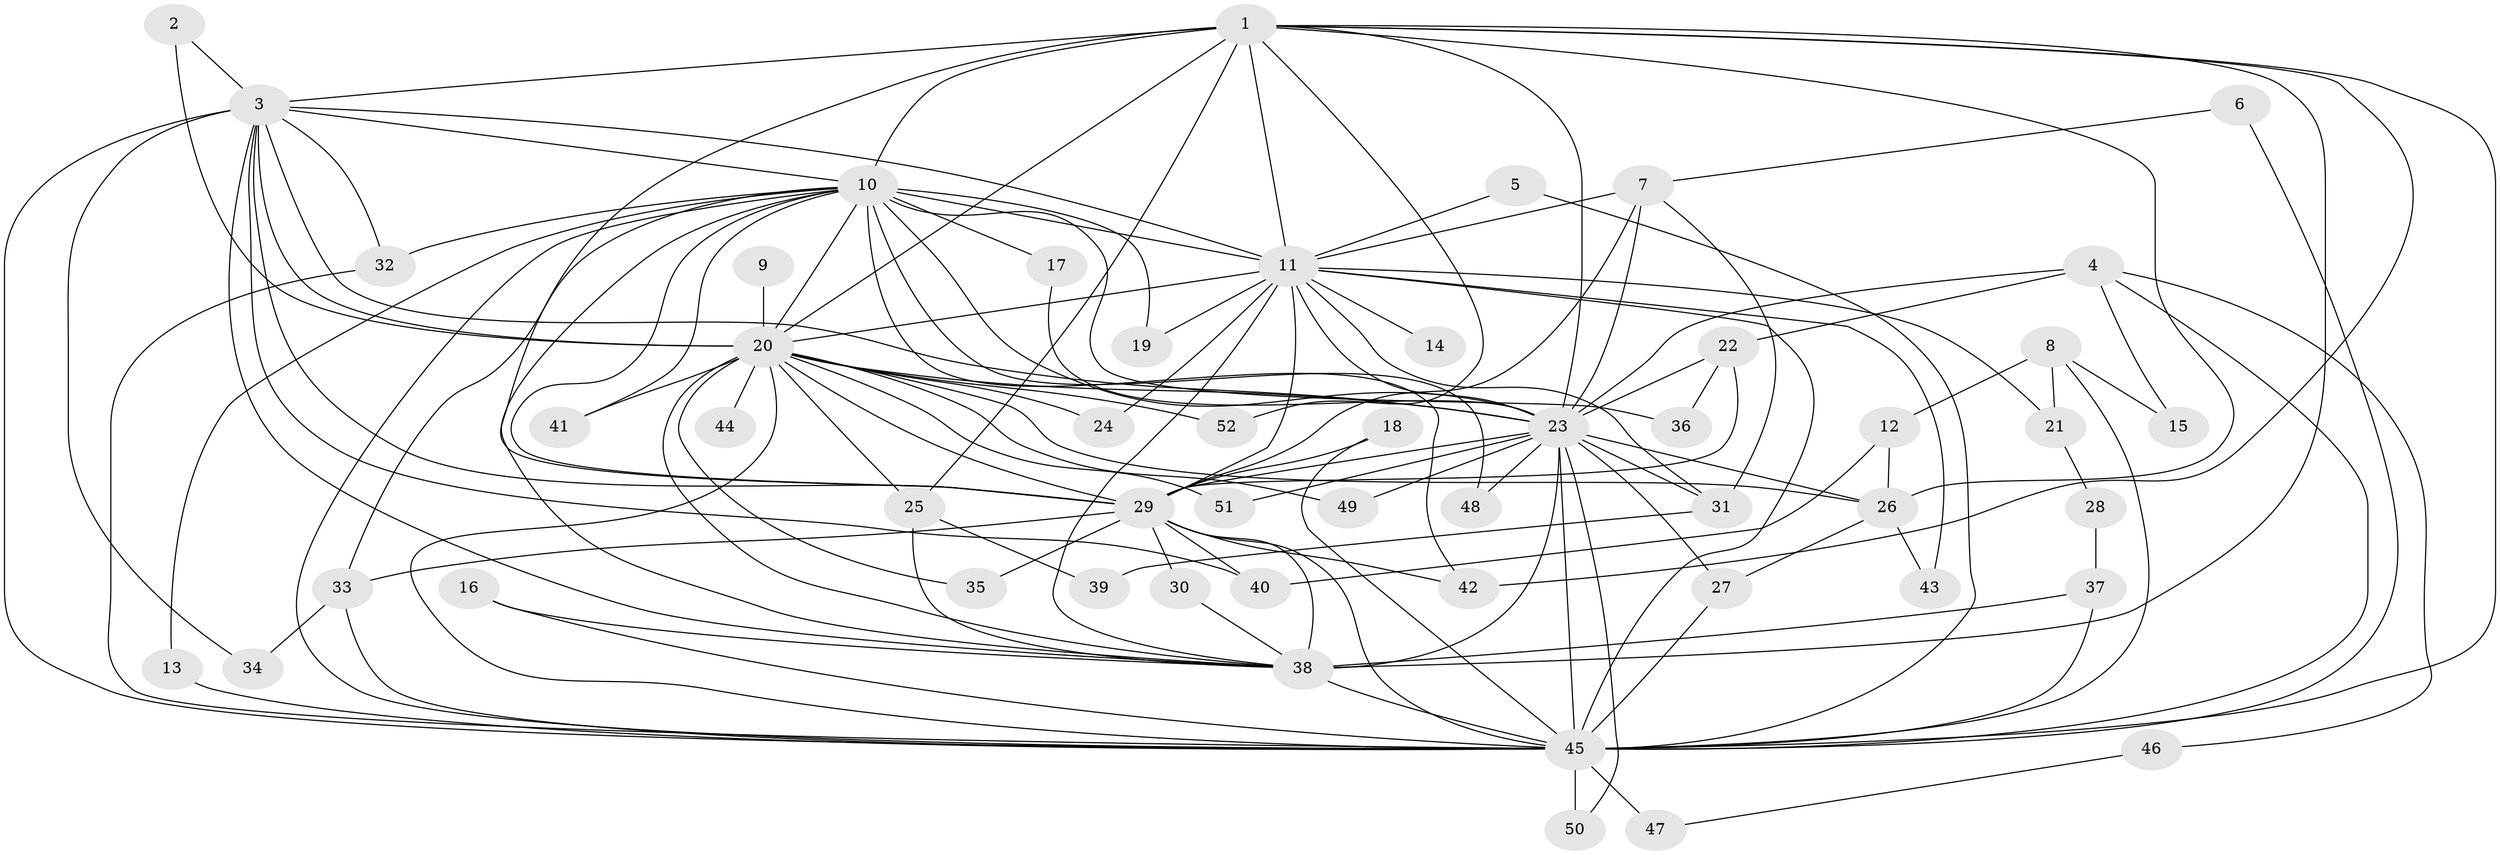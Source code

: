 // original degree distribution, {19: 0.0410958904109589, 23: 0.0136986301369863, 13: 0.0273972602739726, 29: 0.0136986301369863, 15: 0.0136986301369863, 14: 0.0136986301369863, 21: 0.0136986301369863, 2: 0.6301369863013698, 5: 0.0410958904109589, 6: 0.0136986301369863, 3: 0.1095890410958904, 4: 0.0684931506849315}
// Generated by graph-tools (version 1.1) at 2025/36/03/04/25 23:36:28]
// undirected, 52 vertices, 127 edges
graph export_dot {
  node [color=gray90,style=filled];
  1;
  2;
  3;
  4;
  5;
  6;
  7;
  8;
  9;
  10;
  11;
  12;
  13;
  14;
  15;
  16;
  17;
  18;
  19;
  20;
  21;
  22;
  23;
  24;
  25;
  26;
  27;
  28;
  29;
  30;
  31;
  32;
  33;
  34;
  35;
  36;
  37;
  38;
  39;
  40;
  41;
  42;
  43;
  44;
  45;
  46;
  47;
  48;
  49;
  50;
  51;
  52;
  1 -- 3 [weight=2.0];
  1 -- 10 [weight=3.0];
  1 -- 11 [weight=2.0];
  1 -- 20 [weight=3.0];
  1 -- 23 [weight=2.0];
  1 -- 25 [weight=1.0];
  1 -- 26 [weight=1.0];
  1 -- 29 [weight=3.0];
  1 -- 38 [weight=3.0];
  1 -- 42 [weight=1.0];
  1 -- 45 [weight=2.0];
  1 -- 52 [weight=1.0];
  2 -- 3 [weight=1.0];
  2 -- 20 [weight=1.0];
  3 -- 10 [weight=1.0];
  3 -- 11 [weight=1.0];
  3 -- 20 [weight=1.0];
  3 -- 23 [weight=1.0];
  3 -- 29 [weight=1.0];
  3 -- 32 [weight=1.0];
  3 -- 34 [weight=1.0];
  3 -- 38 [weight=1.0];
  3 -- 40 [weight=1.0];
  3 -- 45 [weight=2.0];
  4 -- 15 [weight=1.0];
  4 -- 22 [weight=1.0];
  4 -- 23 [weight=1.0];
  4 -- 45 [weight=1.0];
  4 -- 46 [weight=1.0];
  5 -- 11 [weight=1.0];
  5 -- 45 [weight=1.0];
  6 -- 7 [weight=1.0];
  6 -- 45 [weight=1.0];
  7 -- 11 [weight=1.0];
  7 -- 23 [weight=1.0];
  7 -- 29 [weight=1.0];
  7 -- 31 [weight=1.0];
  8 -- 12 [weight=1.0];
  8 -- 15 [weight=1.0];
  8 -- 21 [weight=1.0];
  8 -- 45 [weight=1.0];
  9 -- 20 [weight=1.0];
  10 -- 11 [weight=1.0];
  10 -- 13 [weight=1.0];
  10 -- 17 [weight=1.0];
  10 -- 19 [weight=1.0];
  10 -- 20 [weight=1.0];
  10 -- 23 [weight=1.0];
  10 -- 29 [weight=1.0];
  10 -- 32 [weight=1.0];
  10 -- 33 [weight=1.0];
  10 -- 36 [weight=1.0];
  10 -- 38 [weight=1.0];
  10 -- 41 [weight=1.0];
  10 -- 42 [weight=1.0];
  10 -- 45 [weight=1.0];
  10 -- 48 [weight=1.0];
  11 -- 14 [weight=1.0];
  11 -- 19 [weight=1.0];
  11 -- 20 [weight=1.0];
  11 -- 21 [weight=1.0];
  11 -- 23 [weight=1.0];
  11 -- 24 [weight=1.0];
  11 -- 29 [weight=2.0];
  11 -- 31 [weight=1.0];
  11 -- 38 [weight=1.0];
  11 -- 43 [weight=1.0];
  11 -- 45 [weight=1.0];
  12 -- 26 [weight=1.0];
  12 -- 40 [weight=1.0];
  13 -- 45 [weight=1.0];
  16 -- 38 [weight=1.0];
  16 -- 45 [weight=1.0];
  17 -- 23 [weight=1.0];
  18 -- 29 [weight=1.0];
  18 -- 45 [weight=1.0];
  20 -- 23 [weight=1.0];
  20 -- 24 [weight=1.0];
  20 -- 25 [weight=1.0];
  20 -- 26 [weight=1.0];
  20 -- 29 [weight=1.0];
  20 -- 35 [weight=1.0];
  20 -- 38 [weight=1.0];
  20 -- 41 [weight=1.0];
  20 -- 44 [weight=1.0];
  20 -- 45 [weight=1.0];
  20 -- 49 [weight=1.0];
  20 -- 51 [weight=1.0];
  20 -- 52 [weight=1.0];
  21 -- 28 [weight=1.0];
  22 -- 23 [weight=1.0];
  22 -- 29 [weight=1.0];
  22 -- 36 [weight=1.0];
  23 -- 26 [weight=1.0];
  23 -- 27 [weight=1.0];
  23 -- 29 [weight=1.0];
  23 -- 31 [weight=1.0];
  23 -- 38 [weight=1.0];
  23 -- 45 [weight=2.0];
  23 -- 48 [weight=1.0];
  23 -- 49 [weight=1.0];
  23 -- 50 [weight=1.0];
  23 -- 51 [weight=1.0];
  25 -- 38 [weight=1.0];
  25 -- 39 [weight=1.0];
  26 -- 27 [weight=1.0];
  26 -- 43 [weight=1.0];
  27 -- 45 [weight=1.0];
  28 -- 37 [weight=1.0];
  29 -- 30 [weight=1.0];
  29 -- 33 [weight=1.0];
  29 -- 35 [weight=1.0];
  29 -- 38 [weight=1.0];
  29 -- 40 [weight=1.0];
  29 -- 42 [weight=1.0];
  29 -- 45 [weight=1.0];
  30 -- 38 [weight=1.0];
  31 -- 39 [weight=1.0];
  32 -- 45 [weight=1.0];
  33 -- 34 [weight=1.0];
  33 -- 45 [weight=1.0];
  37 -- 38 [weight=1.0];
  37 -- 45 [weight=1.0];
  38 -- 45 [weight=2.0];
  45 -- 47 [weight=2.0];
  45 -- 50 [weight=1.0];
  46 -- 47 [weight=1.0];
}
